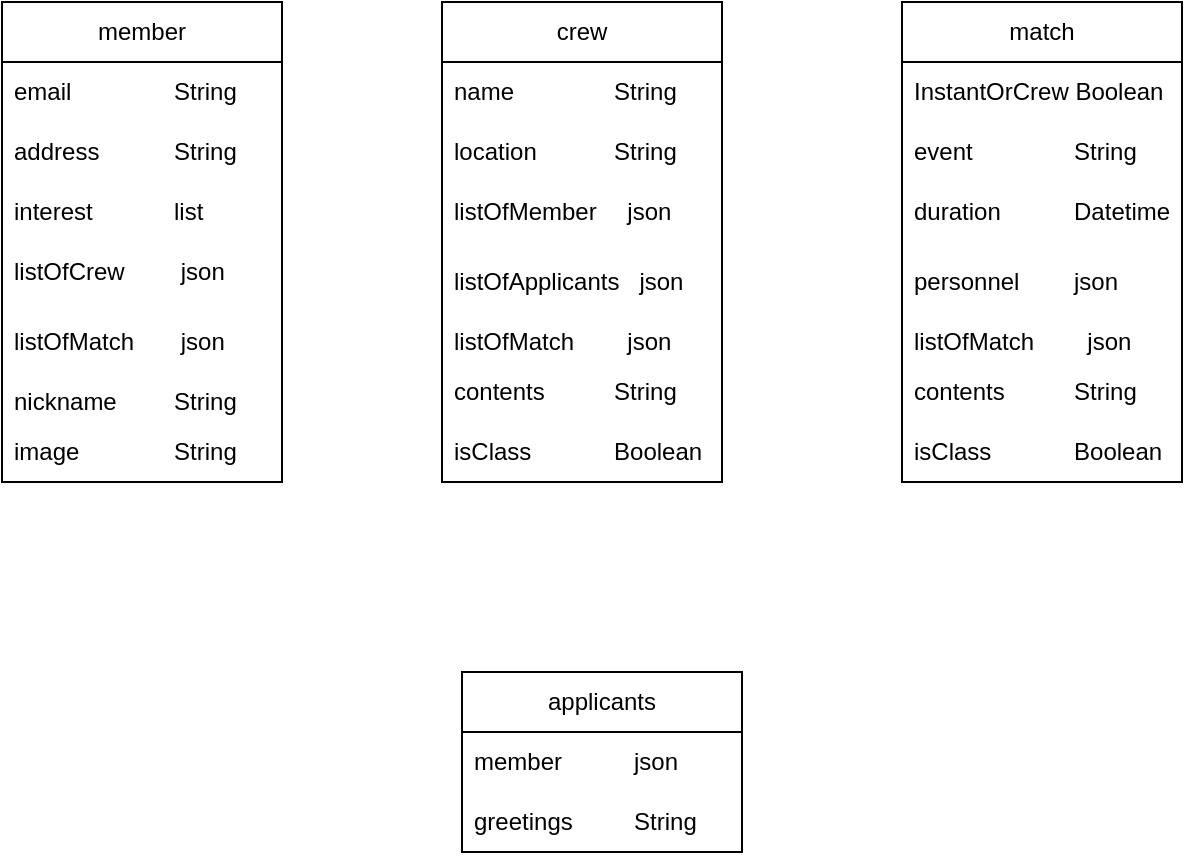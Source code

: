<mxfile version="20.8.23" type="github"><diagram name="페이지-1" id="mvasaG6YMSilZnOVGMsn"><mxGraphModel dx="1238" dy="795" grid="1" gridSize="10" guides="1" tooltips="1" connect="1" arrows="1" fold="1" page="1" pageScale="1" pageWidth="827" pageHeight="1169" math="0" shadow="0"><root><mxCell id="0"/><mxCell id="1" parent="0"/><mxCell id="ye01S6PDyqqfHJ7vUjo9-1" value="member" style="swimlane;fontStyle=0;childLayout=stackLayout;horizontal=1;startSize=30;horizontalStack=0;resizeParent=1;resizeParentMax=0;resizeLast=0;collapsible=1;marginBottom=0;whiteSpace=wrap;html=1;" vertex="1" parent="1"><mxGeometry x="170" y="160" width="140" height="240" as="geometry"/></mxCell><mxCell id="ye01S6PDyqqfHJ7vUjo9-2" value="email&lt;span style=&quot;white-space: pre;&quot;&gt;&#9;&lt;/span&gt;&lt;span style=&quot;white-space: pre;&quot;&gt;&#9;&lt;/span&gt;String" style="text;strokeColor=none;fillColor=none;align=left;verticalAlign=middle;spacingLeft=4;spacingRight=4;overflow=hidden;points=[[0,0.5],[1,0.5]];portConstraint=eastwest;rotatable=0;whiteSpace=wrap;html=1;" vertex="1" parent="ye01S6PDyqqfHJ7vUjo9-1"><mxGeometry y="30" width="140" height="30" as="geometry"/></mxCell><mxCell id="ye01S6PDyqqfHJ7vUjo9-3" value="address&lt;span style=&quot;white-space: pre;&quot;&gt;&#9;&lt;/span&gt;&lt;span style=&quot;white-space: pre;&quot;&gt;&#9;&lt;/span&gt;String" style="text;strokeColor=none;fillColor=none;align=left;verticalAlign=middle;spacingLeft=4;spacingRight=4;overflow=hidden;points=[[0,0.5],[1,0.5]];portConstraint=eastwest;rotatable=0;whiteSpace=wrap;html=1;" vertex="1" parent="ye01S6PDyqqfHJ7vUjo9-1"><mxGeometry y="60" width="140" height="30" as="geometry"/></mxCell><mxCell id="ye01S6PDyqqfHJ7vUjo9-41" value="interest&lt;span style=&quot;white-space: pre;&quot;&gt;&#9;&lt;/span&gt;&lt;span style=&quot;white-space: pre;&quot;&gt;&#9;&lt;/span&gt;list" style="text;strokeColor=none;fillColor=none;align=left;verticalAlign=middle;spacingLeft=4;spacingRight=4;overflow=hidden;points=[[0,0.5],[1,0.5]];portConstraint=eastwest;rotatable=0;whiteSpace=wrap;html=1;" vertex="1" parent="ye01S6PDyqqfHJ7vUjo9-1"><mxGeometry y="90" width="140" height="30" as="geometry"/></mxCell><mxCell id="ye01S6PDyqqfHJ7vUjo9-23" value="listOfCrew&lt;span style=&quot;white-space: pre;&quot;&gt;&#9;&lt;/span&gt;&amp;nbsp;json" style="text;strokeColor=none;fillColor=none;align=left;verticalAlign=middle;spacingLeft=4;spacingRight=4;overflow=hidden;points=[[0,0.5],[1,0.5]];portConstraint=eastwest;rotatable=0;whiteSpace=wrap;html=1;" vertex="1" parent="ye01S6PDyqqfHJ7vUjo9-1"><mxGeometry y="120" width="140" height="30" as="geometry"/></mxCell><mxCell id="ye01S6PDyqqfHJ7vUjo9-4" value="listOfMatch&amp;nbsp; &amp;nbsp; &amp;nbsp; &amp;nbsp;json" style="text;strokeColor=none;fillColor=none;align=left;verticalAlign=middle;spacingLeft=4;spacingRight=4;overflow=hidden;points=[[0,0.5],[1,0.5]];portConstraint=eastwest;rotatable=0;whiteSpace=wrap;html=1;" vertex="1" parent="ye01S6PDyqqfHJ7vUjo9-1"><mxGeometry y="150" width="140" height="40" as="geometry"/></mxCell><mxCell id="ye01S6PDyqqfHJ7vUjo9-25" value="nickname&lt;span style=&quot;white-space: pre;&quot;&gt;&#9;&lt;/span&gt;&lt;span style=&quot;white-space: pre;&quot;&gt;&#9;&lt;/span&gt;String" style="text;strokeColor=none;fillColor=none;align=left;verticalAlign=middle;spacingLeft=4;spacingRight=4;overflow=hidden;points=[[0,0.5],[1,0.5]];portConstraint=eastwest;rotatable=0;whiteSpace=wrap;html=1;" vertex="1" parent="ye01S6PDyqqfHJ7vUjo9-1"><mxGeometry y="190" width="140" height="20" as="geometry"/></mxCell><mxCell id="ye01S6PDyqqfHJ7vUjo9-24" value="image&lt;span style=&quot;white-space: pre;&quot;&gt;&#9;&lt;/span&gt;&lt;span style=&quot;white-space: pre;&quot;&gt;&#9;&lt;/span&gt;String" style="text;strokeColor=none;fillColor=none;align=left;verticalAlign=middle;spacingLeft=4;spacingRight=4;overflow=hidden;points=[[0,0.5],[1,0.5]];portConstraint=eastwest;rotatable=0;whiteSpace=wrap;html=1;" vertex="1" parent="ye01S6PDyqqfHJ7vUjo9-1"><mxGeometry y="210" width="140" height="30" as="geometry"/></mxCell><mxCell id="ye01S6PDyqqfHJ7vUjo9-14" value="applicants" style="swimlane;fontStyle=0;childLayout=stackLayout;horizontal=1;startSize=30;horizontalStack=0;resizeParent=1;resizeParentMax=0;resizeLast=0;collapsible=1;marginBottom=0;whiteSpace=wrap;html=1;" vertex="1" parent="1"><mxGeometry x="400" y="495" width="140" height="90" as="geometry"/></mxCell><mxCell id="ye01S6PDyqqfHJ7vUjo9-15" value="member&lt;span style=&quot;white-space: pre;&quot;&gt;&#9;&lt;/span&gt;&lt;span style=&quot;white-space: pre;&quot;&gt;&#9;&lt;/span&gt;json" style="text;strokeColor=none;fillColor=none;align=left;verticalAlign=middle;spacingLeft=4;spacingRight=4;overflow=hidden;points=[[0,0.5],[1,0.5]];portConstraint=eastwest;rotatable=0;whiteSpace=wrap;html=1;" vertex="1" parent="ye01S6PDyqqfHJ7vUjo9-14"><mxGeometry y="30" width="140" height="30" as="geometry"/></mxCell><mxCell id="ye01S6PDyqqfHJ7vUjo9-17" value="greetings&lt;span style=&quot;white-space: pre;&quot;&gt;&#9;&lt;/span&gt;&lt;span style=&quot;white-space: pre;&quot;&gt;&#9;&lt;/span&gt;String" style="text;strokeColor=none;fillColor=none;align=left;verticalAlign=middle;spacingLeft=4;spacingRight=4;overflow=hidden;points=[[0,0.5],[1,0.5]];portConstraint=eastwest;rotatable=0;whiteSpace=wrap;html=1;" vertex="1" parent="ye01S6PDyqqfHJ7vUjo9-14"><mxGeometry y="60" width="140" height="30" as="geometry"/></mxCell><mxCell id="ye01S6PDyqqfHJ7vUjo9-27" value="crew" style="swimlane;fontStyle=0;childLayout=stackLayout;horizontal=1;startSize=30;horizontalStack=0;resizeParent=1;resizeParentMax=0;resizeLast=0;collapsible=1;marginBottom=0;whiteSpace=wrap;html=1;" vertex="1" parent="1"><mxGeometry x="390" y="160" width="140" height="240" as="geometry"/></mxCell><mxCell id="ye01S6PDyqqfHJ7vUjo9-28" value="name&lt;span style=&quot;white-space: pre;&quot;&gt;&#9;&lt;/span&gt;&lt;span style=&quot;white-space: pre;&quot;&gt;&#9;&lt;/span&gt;String" style="text;strokeColor=none;fillColor=none;align=left;verticalAlign=middle;spacingLeft=4;spacingRight=4;overflow=hidden;points=[[0,0.5],[1,0.5]];portConstraint=eastwest;rotatable=0;whiteSpace=wrap;html=1;" vertex="1" parent="ye01S6PDyqqfHJ7vUjo9-27"><mxGeometry y="30" width="140" height="30" as="geometry"/></mxCell><mxCell id="ye01S6PDyqqfHJ7vUjo9-29" value="location&lt;span style=&quot;white-space: pre;&quot;&gt;&#9;&lt;/span&gt;&lt;span style=&quot;white-space: pre;&quot;&gt;&#9;&lt;/span&gt;String" style="text;strokeColor=none;fillColor=none;align=left;verticalAlign=middle;spacingLeft=4;spacingRight=4;overflow=hidden;points=[[0,0.5],[1,0.5]];portConstraint=eastwest;rotatable=0;whiteSpace=wrap;html=1;" vertex="1" parent="ye01S6PDyqqfHJ7vUjo9-27"><mxGeometry y="60" width="140" height="30" as="geometry"/></mxCell><mxCell id="ye01S6PDyqqfHJ7vUjo9-30" value="listOfMember&lt;span style=&quot;white-space: pre;&quot;&gt;&#9;&lt;/span&gt;&amp;nbsp; json" style="text;strokeColor=none;fillColor=none;align=left;verticalAlign=middle;spacingLeft=4;spacingRight=4;overflow=hidden;points=[[0,0.5],[1,0.5]];portConstraint=eastwest;rotatable=0;whiteSpace=wrap;html=1;" vertex="1" parent="ye01S6PDyqqfHJ7vUjo9-27"><mxGeometry y="90" width="140" height="30" as="geometry"/></mxCell><mxCell id="ye01S6PDyqqfHJ7vUjo9-31" value="listOfApplicants&amp;nbsp; &amp;nbsp;json" style="text;strokeColor=none;fillColor=none;align=left;verticalAlign=middle;spacingLeft=4;spacingRight=4;overflow=hidden;points=[[0,0.5],[1,0.5]];portConstraint=eastwest;rotatable=0;whiteSpace=wrap;html=1;" vertex="1" parent="ye01S6PDyqqfHJ7vUjo9-27"><mxGeometry y="120" width="140" height="40" as="geometry"/></mxCell><mxCell id="ye01S6PDyqqfHJ7vUjo9-32" value="listOfMatch&lt;span style=&quot;white-space: pre;&quot;&gt;&#9;&lt;/span&gt;&amp;nbsp; json" style="text;strokeColor=none;fillColor=none;align=left;verticalAlign=middle;spacingLeft=4;spacingRight=4;overflow=hidden;points=[[0,0.5],[1,0.5]];portConstraint=eastwest;rotatable=0;whiteSpace=wrap;html=1;" vertex="1" parent="ye01S6PDyqqfHJ7vUjo9-27"><mxGeometry y="160" width="140" height="20" as="geometry"/></mxCell><mxCell id="ye01S6PDyqqfHJ7vUjo9-33" value="contents&lt;span style=&quot;white-space: pre;&quot;&gt;&#9;&lt;/span&gt;&lt;span style=&quot;white-space: pre;&quot;&gt;&#9;&lt;/span&gt;String" style="text;strokeColor=none;fillColor=none;align=left;verticalAlign=middle;spacingLeft=4;spacingRight=4;overflow=hidden;points=[[0,0.5],[1,0.5]];portConstraint=eastwest;rotatable=0;whiteSpace=wrap;html=1;" vertex="1" parent="ye01S6PDyqqfHJ7vUjo9-27"><mxGeometry y="180" width="140" height="30" as="geometry"/></mxCell><mxCell id="ye01S6PDyqqfHJ7vUjo9-42" value="isClass&lt;span style=&quot;white-space: pre;&quot;&gt;&#9;&lt;/span&gt;&lt;span style=&quot;white-space: pre;&quot;&gt;&#9;&lt;/span&gt;Boolean" style="text;strokeColor=none;fillColor=none;align=left;verticalAlign=middle;spacingLeft=4;spacingRight=4;overflow=hidden;points=[[0,0.5],[1,0.5]];portConstraint=eastwest;rotatable=0;whiteSpace=wrap;html=1;" vertex="1" parent="ye01S6PDyqqfHJ7vUjo9-27"><mxGeometry y="210" width="140" height="30" as="geometry"/></mxCell><mxCell id="ye01S6PDyqqfHJ7vUjo9-43" value="match" style="swimlane;fontStyle=0;childLayout=stackLayout;horizontal=1;startSize=30;horizontalStack=0;resizeParent=1;resizeParentMax=0;resizeLast=0;collapsible=1;marginBottom=0;whiteSpace=wrap;html=1;" vertex="1" parent="1"><mxGeometry x="620" y="160" width="140" height="240" as="geometry"/></mxCell><mxCell id="ye01S6PDyqqfHJ7vUjo9-44" value="InstantOrCrew Boolean" style="text;strokeColor=none;fillColor=none;align=left;verticalAlign=middle;spacingLeft=4;spacingRight=4;overflow=hidden;points=[[0,0.5],[1,0.5]];portConstraint=eastwest;rotatable=0;whiteSpace=wrap;html=1;" vertex="1" parent="ye01S6PDyqqfHJ7vUjo9-43"><mxGeometry y="30" width="140" height="30" as="geometry"/></mxCell><mxCell id="ye01S6PDyqqfHJ7vUjo9-45" value="event&lt;span style=&quot;white-space: pre;&quot;&gt;&#9;&lt;/span&gt;&lt;span style=&quot;white-space: pre;&quot;&gt;&#9;&lt;/span&gt;String" style="text;strokeColor=none;fillColor=none;align=left;verticalAlign=middle;spacingLeft=4;spacingRight=4;overflow=hidden;points=[[0,0.5],[1,0.5]];portConstraint=eastwest;rotatable=0;whiteSpace=wrap;html=1;" vertex="1" parent="ye01S6PDyqqfHJ7vUjo9-43"><mxGeometry y="60" width="140" height="30" as="geometry"/></mxCell><mxCell id="ye01S6PDyqqfHJ7vUjo9-46" value="duration&lt;span style=&quot;white-space: pre;&quot;&gt;&#9;&lt;/span&gt;&amp;nbsp; &amp;nbsp; &amp;nbsp; &amp;nbsp; Datetime" style="text;strokeColor=none;fillColor=none;align=left;verticalAlign=middle;spacingLeft=4;spacingRight=4;overflow=hidden;points=[[0,0.5],[1,0.5]];portConstraint=eastwest;rotatable=0;whiteSpace=wrap;html=1;" vertex="1" parent="ye01S6PDyqqfHJ7vUjo9-43"><mxGeometry y="90" width="140" height="30" as="geometry"/></mxCell><mxCell id="ye01S6PDyqqfHJ7vUjo9-47" value="personnel&amp;nbsp; &amp;nbsp;&lt;span style=&quot;white-space: pre;&quot;&gt;&#9;&lt;/span&gt;json" style="text;strokeColor=none;fillColor=none;align=left;verticalAlign=middle;spacingLeft=4;spacingRight=4;overflow=hidden;points=[[0,0.5],[1,0.5]];portConstraint=eastwest;rotatable=0;whiteSpace=wrap;html=1;" vertex="1" parent="ye01S6PDyqqfHJ7vUjo9-43"><mxGeometry y="120" width="140" height="40" as="geometry"/></mxCell><mxCell id="ye01S6PDyqqfHJ7vUjo9-48" value="listOfMatch&lt;span style=&quot;white-space: pre;&quot;&gt;&#9;&lt;/span&gt;&amp;nbsp; json" style="text;strokeColor=none;fillColor=none;align=left;verticalAlign=middle;spacingLeft=4;spacingRight=4;overflow=hidden;points=[[0,0.5],[1,0.5]];portConstraint=eastwest;rotatable=0;whiteSpace=wrap;html=1;" vertex="1" parent="ye01S6PDyqqfHJ7vUjo9-43"><mxGeometry y="160" width="140" height="20" as="geometry"/></mxCell><mxCell id="ye01S6PDyqqfHJ7vUjo9-49" value="contents&lt;span style=&quot;white-space: pre;&quot;&gt;&#9;&lt;/span&gt;&lt;span style=&quot;white-space: pre;&quot;&gt;&#9;&lt;/span&gt;String" style="text;strokeColor=none;fillColor=none;align=left;verticalAlign=middle;spacingLeft=4;spacingRight=4;overflow=hidden;points=[[0,0.5],[1,0.5]];portConstraint=eastwest;rotatable=0;whiteSpace=wrap;html=1;" vertex="1" parent="ye01S6PDyqqfHJ7vUjo9-43"><mxGeometry y="180" width="140" height="30" as="geometry"/></mxCell><mxCell id="ye01S6PDyqqfHJ7vUjo9-50" value="isClass&lt;span style=&quot;white-space: pre;&quot;&gt;&#9;&lt;/span&gt;&lt;span style=&quot;white-space: pre;&quot;&gt;&#9;&lt;/span&gt;Boolean" style="text;strokeColor=none;fillColor=none;align=left;verticalAlign=middle;spacingLeft=4;spacingRight=4;overflow=hidden;points=[[0,0.5],[1,0.5]];portConstraint=eastwest;rotatable=0;whiteSpace=wrap;html=1;" vertex="1" parent="ye01S6PDyqqfHJ7vUjo9-43"><mxGeometry y="210" width="140" height="30" as="geometry"/></mxCell></root></mxGraphModel></diagram></mxfile>